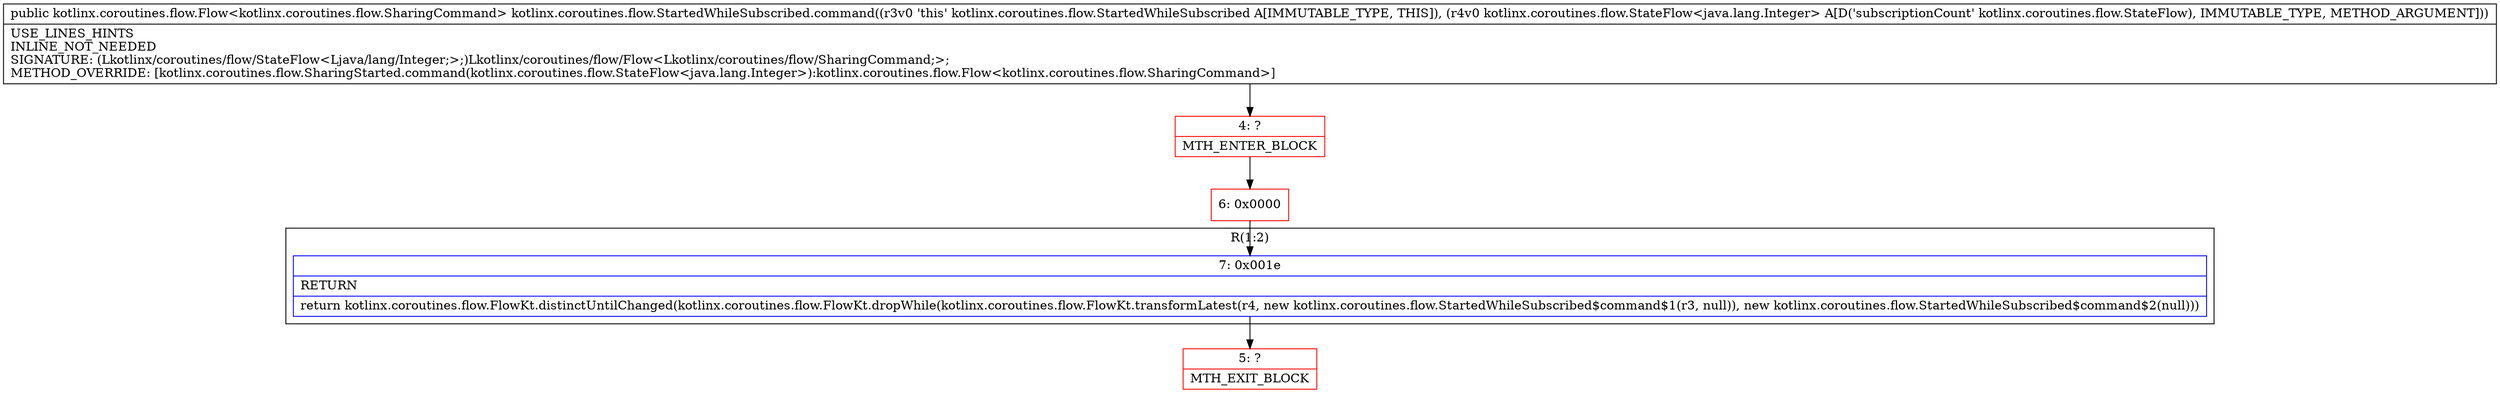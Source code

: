 digraph "CFG forkotlinx.coroutines.flow.StartedWhileSubscribed.command(Lkotlinx\/coroutines\/flow\/StateFlow;)Lkotlinx\/coroutines\/flow\/Flow;" {
subgraph cluster_Region_1265921426 {
label = "R(1:2)";
node [shape=record,color=blue];
Node_7 [shape=record,label="{7\:\ 0x001e|RETURN\l|return kotlinx.coroutines.flow.FlowKt.distinctUntilChanged(kotlinx.coroutines.flow.FlowKt.dropWhile(kotlinx.coroutines.flow.FlowKt.transformLatest(r4, new kotlinx.coroutines.flow.StartedWhileSubscribed$command$1(r3, null)), new kotlinx.coroutines.flow.StartedWhileSubscribed$command$2(null)))\l}"];
}
Node_4 [shape=record,color=red,label="{4\:\ ?|MTH_ENTER_BLOCK\l}"];
Node_6 [shape=record,color=red,label="{6\:\ 0x0000}"];
Node_5 [shape=record,color=red,label="{5\:\ ?|MTH_EXIT_BLOCK\l}"];
MethodNode[shape=record,label="{public kotlinx.coroutines.flow.Flow\<kotlinx.coroutines.flow.SharingCommand\> kotlinx.coroutines.flow.StartedWhileSubscribed.command((r3v0 'this' kotlinx.coroutines.flow.StartedWhileSubscribed A[IMMUTABLE_TYPE, THIS]), (r4v0 kotlinx.coroutines.flow.StateFlow\<java.lang.Integer\> A[D('subscriptionCount' kotlinx.coroutines.flow.StateFlow), IMMUTABLE_TYPE, METHOD_ARGUMENT]))  | USE_LINES_HINTS\lINLINE_NOT_NEEDED\lSIGNATURE: (Lkotlinx\/coroutines\/flow\/StateFlow\<Ljava\/lang\/Integer;\>;)Lkotlinx\/coroutines\/flow\/Flow\<Lkotlinx\/coroutines\/flow\/SharingCommand;\>;\lMETHOD_OVERRIDE: [kotlinx.coroutines.flow.SharingStarted.command(kotlinx.coroutines.flow.StateFlow\<java.lang.Integer\>):kotlinx.coroutines.flow.Flow\<kotlinx.coroutines.flow.SharingCommand\>]\l}"];
MethodNode -> Node_4;Node_7 -> Node_5;
Node_4 -> Node_6;
Node_6 -> Node_7;
}

